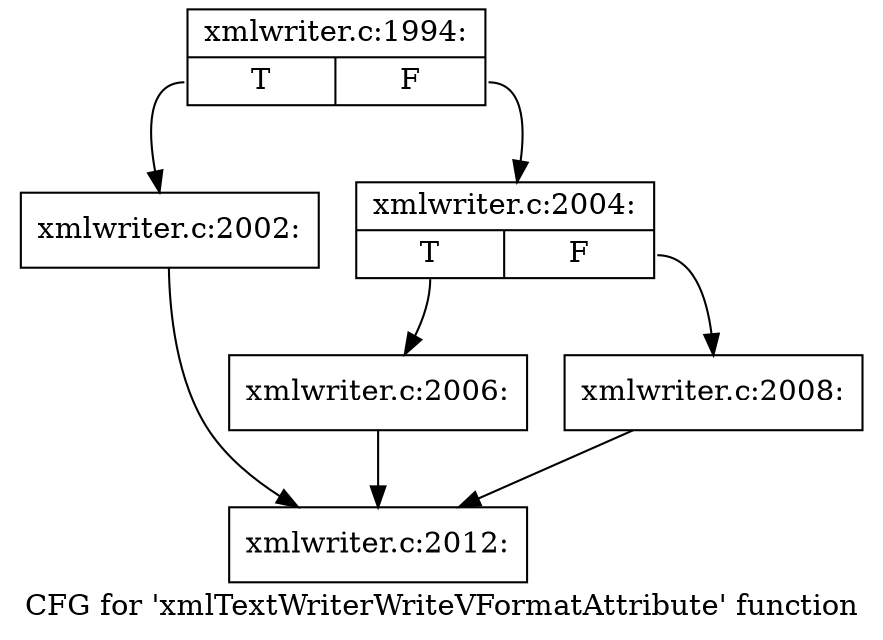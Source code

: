 digraph "CFG for 'xmlTextWriterWriteVFormatAttribute' function" {
	label="CFG for 'xmlTextWriterWriteVFormatAttribute' function";

	Node0x55d09c60e760 [shape=record,label="{xmlwriter.c:1994:|{<s0>T|<s1>F}}"];
	Node0x55d09c60e760:s0 -> Node0x55d09c6116c0;
	Node0x55d09c60e760:s1 -> Node0x55d09c611710;
	Node0x55d09c6116c0 [shape=record,label="{xmlwriter.c:2002:}"];
	Node0x55d09c6116c0 -> Node0x55d09c60ebc0;
	Node0x55d09c611710 [shape=record,label="{xmlwriter.c:2004:|{<s0>T|<s1>F}}"];
	Node0x55d09c611710:s0 -> Node0x55d09c611dd0;
	Node0x55d09c611710:s1 -> Node0x55d09c611e20;
	Node0x55d09c611dd0 [shape=record,label="{xmlwriter.c:2006:}"];
	Node0x55d09c611dd0 -> Node0x55d09c60ebc0;
	Node0x55d09c611e20 [shape=record,label="{xmlwriter.c:2008:}"];
	Node0x55d09c611e20 -> Node0x55d09c60ebc0;
	Node0x55d09c60ebc0 [shape=record,label="{xmlwriter.c:2012:}"];
}
